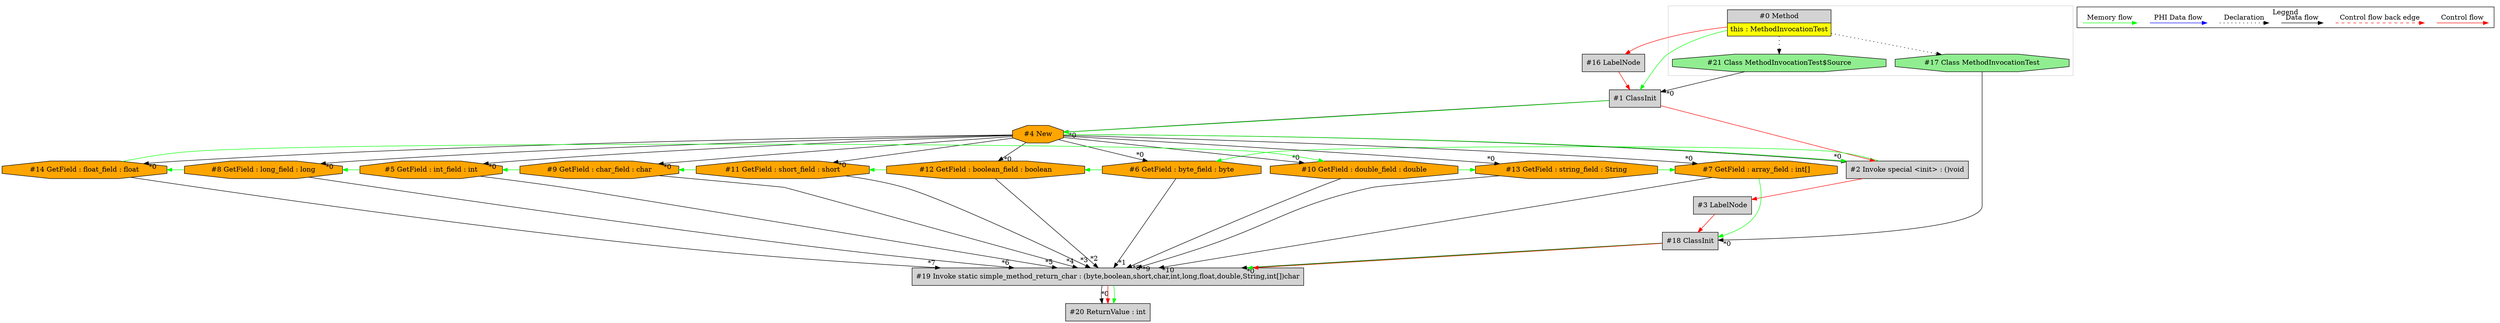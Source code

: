 digraph {
 node0[margin="0", label=<<table border="0" cellborder="1" cellspacing="0" cellpadding="5"><tr><td colspan="1">#0 Method</td></tr><tr><td port="prj15" bgcolor="yellow">this : MethodInvocationTest</td></tr></table>>,shape=none, fillcolor=lightgrey, style=filled];
 node21[label="#21 Class MethodInvocationTest$Source",shape=octagon, fillcolor=lightgreen, style=filled];
 node0 -> node21[style=dotted];
 node1[label="#1 ClassInit",shape=box, fillcolor=lightgrey, style=filled];
 node21 -> node1[headlabel="*0", labeldistance=2];
 node16 -> node1[labeldistance=2, color=red, fontcolor=red];
 node0 -> node1[labeldistance=2, color=green, constraint=false];
 node16[label="#16 LabelNode",shape=box, fillcolor=lightgrey, style=filled];
 node0 -> node16[labeldistance=2, color=red, fontcolor=red];
 node2[label="#2 Invoke special <init> : ()void",shape=box, fillcolor=lightgrey, style=filled];
 node4 -> node2[headlabel="*0", labeldistance=2];
 node1 -> node2[labeldistance=2, color=red, fontcolor=red];
 node4 -> node2[labeldistance=2, color=green, constraint=false];
 node4[label="#4 New",shape=octagon, fillcolor=orange, style=filled];
 node1 -> node4[headlabel="*0", labeldistance=2];
 node1 -> node4[labeldistance=2, color=green, constraint=false];
 node14[label="#14 GetField : float_field : float",shape=octagon, fillcolor=orange, style=filled];
 node4 -> node14[headlabel="*0", labeldistance=2];
 node8 -> node14[labeldistance=2, color=green, constraint=false];
 node8[label="#8 GetField : long_field : long",shape=octagon, fillcolor=orange, style=filled];
 node4 -> node8[headlabel="*0", labeldistance=2];
 node5 -> node8[labeldistance=2, color=green, constraint=false];
 node5[label="#5 GetField : int_field : int",shape=octagon, fillcolor=orange, style=filled];
 node4 -> node5[headlabel="*0", labeldistance=2];
 node9 -> node5[labeldistance=2, color=green, constraint=false];
 node9[label="#9 GetField : char_field : char",shape=octagon, fillcolor=orange, style=filled];
 node4 -> node9[headlabel="*0", labeldistance=2];
 node11 -> node9[labeldistance=2, color=green, constraint=false];
 node11[label="#11 GetField : short_field : short",shape=octagon, fillcolor=orange, style=filled];
 node4 -> node11[headlabel="*0", labeldistance=2];
 node12 -> node11[labeldistance=2, color=green, constraint=false];
 node12[label="#12 GetField : boolean_field : boolean",shape=octagon, fillcolor=orange, style=filled];
 node4 -> node12[headlabel="*0", labeldistance=2];
 node6 -> node12[labeldistance=2, color=green, constraint=false];
 node6[label="#6 GetField : byte_field : byte",shape=octagon, fillcolor=orange, style=filled];
 node4 -> node6[headlabel="*0", labeldistance=2];
 node2 -> node6[labeldistance=2, color=green, constraint=false];
 node19[label="#19 Invoke static simple_method_return_char : (byte,boolean,short,char,int,long,float,double,String,int[])char",shape=box, fillcolor=lightgrey, style=filled];
 node18 -> node19[headlabel="*0", labeldistance=2];
 node6 -> node19[headlabel="*1", labeldistance=2];
 node12 -> node19[headlabel="*2", labeldistance=2];
 node11 -> node19[headlabel="*3", labeldistance=2];
 node9 -> node19[headlabel="*4", labeldistance=2];
 node5 -> node19[headlabel="*5", labeldistance=2];
 node8 -> node19[headlabel="*6", labeldistance=2];
 node14 -> node19[headlabel="*7", labeldistance=2];
 node10 -> node19[headlabel="*8", labeldistance=2];
 node13 -> node19[headlabel="*9", labeldistance=2];
 node7 -> node19[headlabel="*10", labeldistance=2];
 node18 -> node19[labeldistance=2, color=green, constraint=false];
 node18 -> node19[labeldistance=2, color=red, fontcolor=red];
 node18[label="#18 ClassInit",shape=box, fillcolor=lightgrey, style=filled];
 node17 -> node18[headlabel="*0", labeldistance=2];
 node7 -> node18[labeldistance=2, color=green, constraint=false];
 node3 -> node18[labeldistance=2, color=red, fontcolor=red];
 node3[label="#3 LabelNode",shape=box, fillcolor=lightgrey, style=filled];
 node2 -> node3[labeldistance=2, color=red, fontcolor=red];
 node7[label="#7 GetField : array_field : int[]",shape=octagon, fillcolor=orange, style=filled];
 node4 -> node7[headlabel="*0", labeldistance=2];
 node13 -> node7[labeldistance=2, color=green, constraint=false];
 node13[label="#13 GetField : string_field : String",shape=octagon, fillcolor=orange, style=filled];
 node4 -> node13[headlabel="*0", labeldistance=2];
 node10 -> node13[labeldistance=2, color=green, constraint=false];
 node10[label="#10 GetField : double_field : double",shape=octagon, fillcolor=orange, style=filled];
 node4 -> node10[headlabel="*0", labeldistance=2];
 node14 -> node10[labeldistance=2, color=green, constraint=false];
 node17[label="#17 Class MethodInvocationTest",shape=octagon, fillcolor=lightgreen, style=filled];
 node0 -> node17[style=dotted];
 node20[label="#20 ReturnValue : int",shape=box, fillcolor=lightgrey, style=filled];
 node19 -> node20[headlabel="*0", labeldistance=2];
 node19 -> node20[labeldistance=2, color=red, fontcolor=red];
 node19 -> node20[labeldistance=2, color=green, constraint=false];
 subgraph cluster_0 {
  color=lightgray;
  node0;
  node17;
  node21;
 }
 subgraph cluster_000 {
  label = "Legend";
  node [shape=point]
  {
   rank=same;
   c0 [style = invis];
   c1 [style = invis];
   c2 [style = invis];
   c3 [style = invis];
   d0 [style = invis];
   d1 [style = invis];
   d2 [style = invis];
   d3 [style = invis];
   d4 [style = invis];
   d5 [style = invis];
   d6 [style = invis];
   d7 [style = invis];
  }
  c0 -> c1 [label="Control flow", style=solid, color=red]
  c2 -> c3 [label="Control flow back edge", style=dashed, color=red]
  d0 -> d1 [label="Data flow"]
  d2 -> d3 [label="Declaration", style=dotted]
  d4 -> d5 [label="PHI Data flow", color=blue]
  d6 -> d7 [label="Memory flow", color=green]
 }

}
